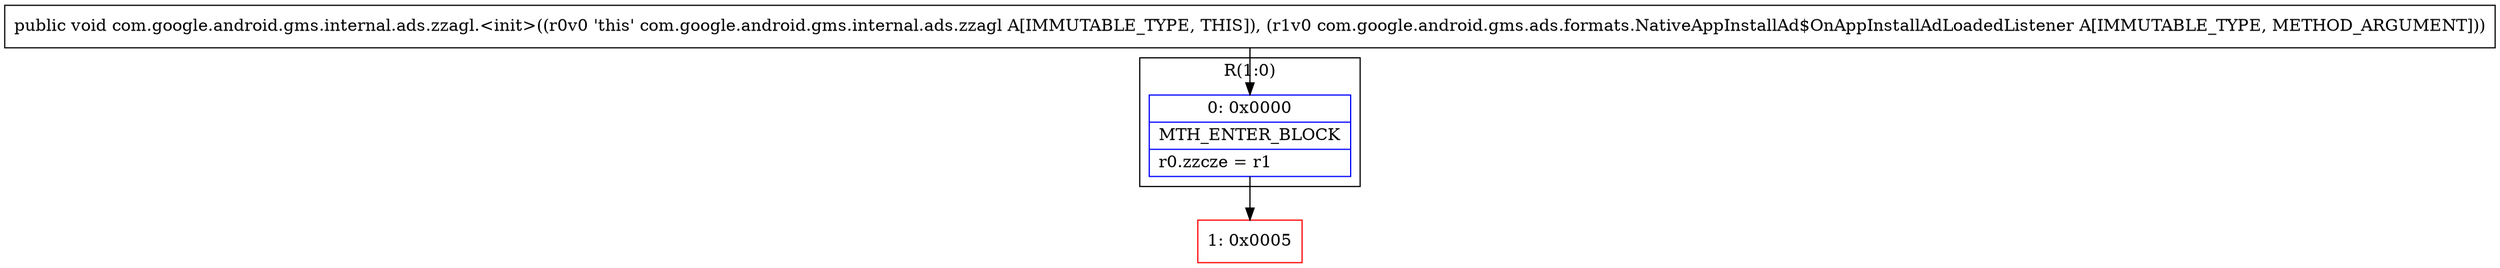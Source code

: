 digraph "CFG forcom.google.android.gms.internal.ads.zzagl.\<init\>(Lcom\/google\/android\/gms\/ads\/formats\/NativeAppInstallAd$OnAppInstallAdLoadedListener;)V" {
subgraph cluster_Region_2011965558 {
label = "R(1:0)";
node [shape=record,color=blue];
Node_0 [shape=record,label="{0\:\ 0x0000|MTH_ENTER_BLOCK\l|r0.zzcze = r1\l}"];
}
Node_1 [shape=record,color=red,label="{1\:\ 0x0005}"];
MethodNode[shape=record,label="{public void com.google.android.gms.internal.ads.zzagl.\<init\>((r0v0 'this' com.google.android.gms.internal.ads.zzagl A[IMMUTABLE_TYPE, THIS]), (r1v0 com.google.android.gms.ads.formats.NativeAppInstallAd$OnAppInstallAdLoadedListener A[IMMUTABLE_TYPE, METHOD_ARGUMENT])) }"];
MethodNode -> Node_0;
Node_0 -> Node_1;
}


